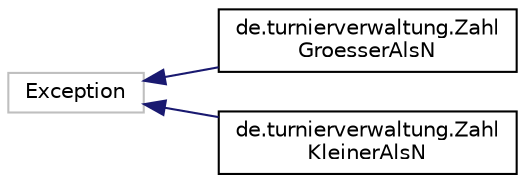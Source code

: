 digraph "Grafische Darstellung der Klassenhierarchie"
{
  edge [fontname="Helvetica",fontsize="10",labelfontname="Helvetica",labelfontsize="10"];
  node [fontname="Helvetica",fontsize="10",shape=record];
  rankdir="LR";
  Node1 [label="Exception",height=0.2,width=0.4,color="grey75", fillcolor="white", style="filled"];
  Node1 -> Node2 [dir="back",color="midnightblue",fontsize="10",style="solid",fontname="Helvetica"];
  Node2 [label="de.turnierverwaltung.Zahl\lGroesserAlsN",height=0.2,width=0.4,color="black", fillcolor="white", style="filled",URL="$classde_1_1turnierverwaltung_1_1_zahl_groesser_als_n.html"];
  Node1 -> Node3 [dir="back",color="midnightblue",fontsize="10",style="solid",fontname="Helvetica"];
  Node3 [label="de.turnierverwaltung.Zahl\lKleinerAlsN",height=0.2,width=0.4,color="black", fillcolor="white", style="filled",URL="$classde_1_1turnierverwaltung_1_1_zahl_kleiner_als_n.html"];
}
